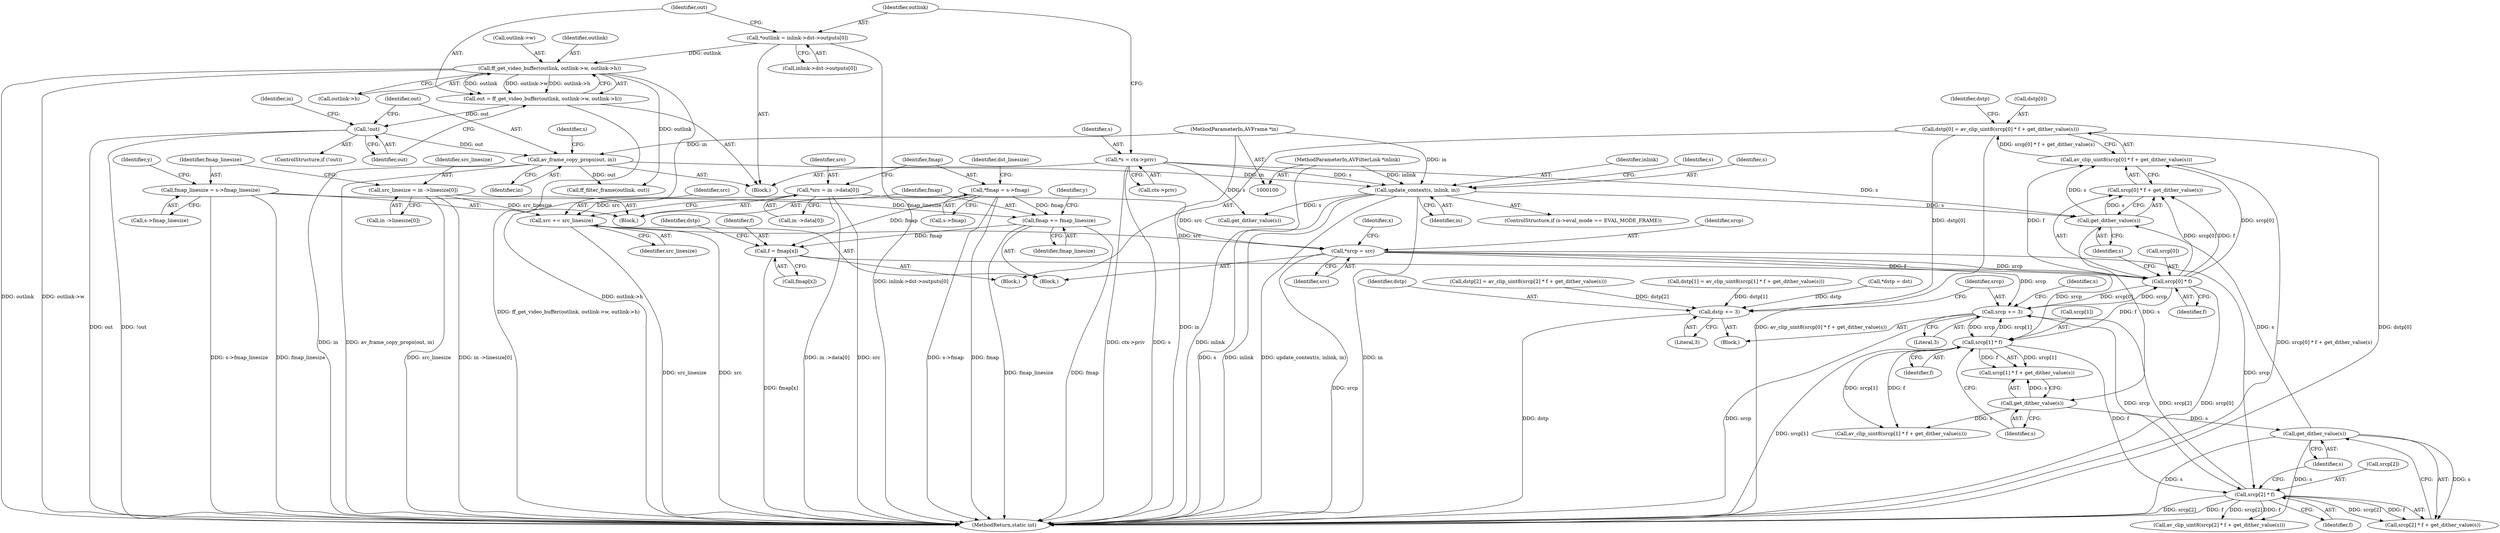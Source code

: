 digraph "0_FFmpeg_e43a0a232dbf6d3c161823c2e07c52e76227a1bc_10@integer" {
"1000261" [label="(Call,dstp[0] = av_clip_uint8(srcp[0] * f + get_dither_value(s)))"];
"1000265" [label="(Call,av_clip_uint8(srcp[0] * f + get_dither_value(s)))"];
"1000267" [label="(Call,srcp[0] * f)"];
"1000232" [label="(Call,*srcp = src)"];
"1000303" [label="(Call,src += src_linesize)"];
"1000202" [label="(Call,src_linesize = in ->linesize[0])"];
"1000180" [label="(Call,*src = in ->data[0])"];
"1000251" [label="(Call,srcp += 3)"];
"1000280" [label="(Call,srcp[1] * f)"];
"1000293" [label="(Call,srcp[2] * f)"];
"1000256" [label="(Call,f = fmap[x])"];
"1000188" [label="(Call,*fmap = s->fmap)"];
"1000306" [label="(Call,fmap += fmap_linesize)"];
"1000210" [label="(Call,fmap_linesize = s->fmap_linesize)"];
"1000272" [label="(Call,get_dither_value(s))"];
"1000158" [label="(Call,update_context(s, inlink, in))"];
"1000113" [label="(Call,*s = ctx->priv)"];
"1000101" [label="(MethodParameterIn,AVFilterLink *inlink)"];
"1000149" [label="(Call,av_frame_copy_props(out, in))"];
"1000140" [label="(Call,!out)"];
"1000129" [label="(Call,out = ff_get_video_buffer(outlink, outlink->w, outlink->h))"];
"1000131" [label="(Call,ff_get_video_buffer(outlink, outlink->w, outlink->h))"];
"1000119" [label="(Call,*outlink = inlink->dst->outputs[0])"];
"1000102" [label="(MethodParameterIn,AVFrame *in)"];
"1000298" [label="(Call,get_dither_value(s))"];
"1000285" [label="(Call,get_dither_value(s))"];
"1000248" [label="(Call,dstp += 3)"];
"1000251" [label="(Call,srcp += 3)"];
"1000258" [label="(Call,fmap[x])"];
"1000140" [label="(Call,!out)"];
"1000181" [label="(Identifier,src)"];
"1000170" [label="(Block,)"];
"1000136" [label="(Call,outlink->h)"];
"1000228" [label="(Call,*dstp = dst)"];
"1000139" [label="(ControlStructure,if (!out))"];
"1000189" [label="(Identifier,fmap)"];
"1000249" [label="(Identifier,dstp)"];
"1000103" [label="(Block,)"];
"1000298" [label="(Call,get_dither_value(s))"];
"1000202" [label="(Call,src_linesize = in ->linesize[0])"];
"1000121" [label="(Call,inlink->dst->outputs[0])"];
"1000212" [label="(Call,s->fmap_linesize)"];
"1000151" [label="(Identifier,in)"];
"1000114" [label="(Identifier,s)"];
"1000307" [label="(Identifier,fmap)"];
"1000263" [label="(Identifier,dstp)"];
"1000266" [label="(Call,srcp[0] * f + get_dither_value(s))"];
"1000250" [label="(Literal,3)"];
"1000308" [label="(Identifier,fmap_linesize)"];
"1000182" [label="(Call,in ->data[0])"];
"1000195" [label="(Identifier,dst_linesize)"];
"1000226" [label="(Block,)"];
"1000141" [label="(Identifier,out)"];
"1000261" [label="(Call,dstp[0] = av_clip_uint8(srcp[0] * f + get_dither_value(s)))"];
"1000252" [label="(Identifier,srcp)"];
"1000129" [label="(Call,out = ff_get_video_buffer(outlink, outlink->w, outlink->h))"];
"1000291" [label="(Call,av_clip_uint8(srcp[2] * f + get_dither_value(s)))"];
"1000276" [label="(Identifier,dstp)"];
"1000285" [label="(Call,get_dither_value(s))"];
"1000271" [label="(Identifier,f)"];
"1000203" [label="(Identifier,src_linesize)"];
"1000511" [label="(MethodReturn,static int)"];
"1000149" [label="(Call,av_frame_copy_props(out, in))"];
"1000286" [label="(Identifier,s)"];
"1000160" [label="(Identifier,inlink)"];
"1000280" [label="(Call,srcp[1] * f)"];
"1000247" [label="(Block,)"];
"1000158" [label="(Call,update_context(s, inlink, in))"];
"1000293" [label="(Call,srcp[2] * f)"];
"1000166" [label="(Identifier,s)"];
"1000253" [label="(Literal,3)"];
"1000131" [label="(Call,ff_get_video_buffer(outlink, outlink->w, outlink->h))"];
"1000161" [label="(Identifier,in)"];
"1000101" [label="(MethodParameterIn,AVFilterLink *inlink)"];
"1000306" [label="(Call,fmap += fmap_linesize)"];
"1000159" [label="(Identifier,s)"];
"1000102" [label="(MethodParameterIn,AVFrame *in)"];
"1000190" [label="(Call,s->fmap)"];
"1000237" [label="(Identifier,x)"];
"1000113" [label="(Call,*s = ctx->priv)"];
"1000265" [label="(Call,av_clip_uint8(srcp[0] * f + get_dither_value(s)))"];
"1000508" [label="(Call,ff_filter_frame(outlink, out))"];
"1000278" [label="(Call,av_clip_uint8(srcp[1] * f + get_dither_value(s)))"];
"1000188" [label="(Call,*fmap = s->fmap)"];
"1000204" [label="(Call,in ->linesize[0])"];
"1000152" [label="(ControlStructure,if (s->eval_mode == EVAL_MODE_FRAME))"];
"1000210" [label="(Call,fmap_linesize = s->fmap_linesize)"];
"1000256" [label="(Call,f = fmap[x])"];
"1000132" [label="(Identifier,outlink)"];
"1000294" [label="(Call,srcp[2])"];
"1000297" [label="(Identifier,f)"];
"1000234" [label="(Identifier,src)"];
"1000292" [label="(Call,srcp[2] * f + get_dither_value(s))"];
"1000287" [label="(Call,dstp[2] = av_clip_uint8(srcp[2] * f + get_dither_value(s)))"];
"1000150" [label="(Identifier,out)"];
"1000120" [label="(Identifier,outlink)"];
"1000232" [label="(Call,*srcp = src)"];
"1000284" [label="(Identifier,f)"];
"1000133" [label="(Call,outlink->w)"];
"1000262" [label="(Call,dstp[0])"];
"1000457" [label="(Call,get_dither_value(s))"];
"1000233" [label="(Identifier,srcp)"];
"1000267" [label="(Call,srcp[0] * f)"];
"1000155" [label="(Identifier,s)"];
"1000273" [label="(Identifier,s)"];
"1000145" [label="(Identifier,in)"];
"1000279" [label="(Call,srcp[1] * f + get_dither_value(s))"];
"1000130" [label="(Identifier,out)"];
"1000240" [label="(Identifier,x)"];
"1000305" [label="(Identifier,src_linesize)"];
"1000119" [label="(Call,*outlink = inlink->dst->outputs[0])"];
"1000217" [label="(Identifier,y)"];
"1000304" [label="(Identifier,src)"];
"1000268" [label="(Call,srcp[0])"];
"1000257" [label="(Identifier,f)"];
"1000303" [label="(Call,src += src_linesize)"];
"1000272" [label="(Call,get_dither_value(s))"];
"1000299" [label="(Identifier,s)"];
"1000254" [label="(Block,)"];
"1000225" [label="(Identifier,y)"];
"1000281" [label="(Call,srcp[1])"];
"1000180" [label="(Call,*src = in ->data[0])"];
"1000211" [label="(Identifier,fmap_linesize)"];
"1000248" [label="(Call,dstp += 3)"];
"1000115" [label="(Call,ctx->priv)"];
"1000274" [label="(Call,dstp[1] = av_clip_uint8(srcp[1] * f + get_dither_value(s)))"];
"1000261" -> "1000254"  [label="AST: "];
"1000261" -> "1000265"  [label="CFG: "];
"1000262" -> "1000261"  [label="AST: "];
"1000265" -> "1000261"  [label="AST: "];
"1000276" -> "1000261"  [label="CFG: "];
"1000261" -> "1000511"  [label="DDG: av_clip_uint8(srcp[0] * f + get_dither_value(s))"];
"1000261" -> "1000511"  [label="DDG: dstp[0]"];
"1000261" -> "1000248"  [label="DDG: dstp[0]"];
"1000265" -> "1000261"  [label="DDG: srcp[0] * f + get_dither_value(s)"];
"1000265" -> "1000266"  [label="CFG: "];
"1000266" -> "1000265"  [label="AST: "];
"1000265" -> "1000511"  [label="DDG: srcp[0] * f + get_dither_value(s)"];
"1000267" -> "1000265"  [label="DDG: srcp[0]"];
"1000267" -> "1000265"  [label="DDG: f"];
"1000272" -> "1000265"  [label="DDG: s"];
"1000267" -> "1000266"  [label="AST: "];
"1000267" -> "1000271"  [label="CFG: "];
"1000268" -> "1000267"  [label="AST: "];
"1000271" -> "1000267"  [label="AST: "];
"1000273" -> "1000267"  [label="CFG: "];
"1000267" -> "1000511"  [label="DDG: srcp[0]"];
"1000267" -> "1000251"  [label="DDG: srcp[0]"];
"1000267" -> "1000266"  [label="DDG: srcp[0]"];
"1000267" -> "1000266"  [label="DDG: f"];
"1000232" -> "1000267"  [label="DDG: srcp"];
"1000251" -> "1000267"  [label="DDG: srcp"];
"1000256" -> "1000267"  [label="DDG: f"];
"1000267" -> "1000280"  [label="DDG: f"];
"1000232" -> "1000226"  [label="AST: "];
"1000232" -> "1000234"  [label="CFG: "];
"1000233" -> "1000232"  [label="AST: "];
"1000234" -> "1000232"  [label="AST: "];
"1000237" -> "1000232"  [label="CFG: "];
"1000232" -> "1000511"  [label="DDG: srcp"];
"1000303" -> "1000232"  [label="DDG: src"];
"1000180" -> "1000232"  [label="DDG: src"];
"1000232" -> "1000251"  [label="DDG: srcp"];
"1000232" -> "1000280"  [label="DDG: srcp"];
"1000232" -> "1000293"  [label="DDG: srcp"];
"1000303" -> "1000226"  [label="AST: "];
"1000303" -> "1000305"  [label="CFG: "];
"1000304" -> "1000303"  [label="AST: "];
"1000305" -> "1000303"  [label="AST: "];
"1000307" -> "1000303"  [label="CFG: "];
"1000303" -> "1000511"  [label="DDG: src"];
"1000303" -> "1000511"  [label="DDG: src_linesize"];
"1000202" -> "1000303"  [label="DDG: src_linesize"];
"1000180" -> "1000303"  [label="DDG: src"];
"1000202" -> "1000170"  [label="AST: "];
"1000202" -> "1000204"  [label="CFG: "];
"1000203" -> "1000202"  [label="AST: "];
"1000204" -> "1000202"  [label="AST: "];
"1000211" -> "1000202"  [label="CFG: "];
"1000202" -> "1000511"  [label="DDG: src_linesize"];
"1000202" -> "1000511"  [label="DDG: in ->linesize[0]"];
"1000180" -> "1000170"  [label="AST: "];
"1000180" -> "1000182"  [label="CFG: "];
"1000181" -> "1000180"  [label="AST: "];
"1000182" -> "1000180"  [label="AST: "];
"1000189" -> "1000180"  [label="CFG: "];
"1000180" -> "1000511"  [label="DDG: in ->data[0]"];
"1000180" -> "1000511"  [label="DDG: src"];
"1000251" -> "1000247"  [label="AST: "];
"1000251" -> "1000253"  [label="CFG: "];
"1000252" -> "1000251"  [label="AST: "];
"1000253" -> "1000251"  [label="AST: "];
"1000240" -> "1000251"  [label="CFG: "];
"1000251" -> "1000511"  [label="DDG: srcp"];
"1000280" -> "1000251"  [label="DDG: srcp[1]"];
"1000293" -> "1000251"  [label="DDG: srcp[2]"];
"1000251" -> "1000280"  [label="DDG: srcp"];
"1000251" -> "1000293"  [label="DDG: srcp"];
"1000280" -> "1000279"  [label="AST: "];
"1000280" -> "1000284"  [label="CFG: "];
"1000281" -> "1000280"  [label="AST: "];
"1000284" -> "1000280"  [label="AST: "];
"1000286" -> "1000280"  [label="CFG: "];
"1000280" -> "1000511"  [label="DDG: srcp[1]"];
"1000280" -> "1000278"  [label="DDG: srcp[1]"];
"1000280" -> "1000278"  [label="DDG: f"];
"1000280" -> "1000279"  [label="DDG: srcp[1]"];
"1000280" -> "1000279"  [label="DDG: f"];
"1000280" -> "1000293"  [label="DDG: f"];
"1000293" -> "1000292"  [label="AST: "];
"1000293" -> "1000297"  [label="CFG: "];
"1000294" -> "1000293"  [label="AST: "];
"1000297" -> "1000293"  [label="AST: "];
"1000299" -> "1000293"  [label="CFG: "];
"1000293" -> "1000511"  [label="DDG: srcp[2]"];
"1000293" -> "1000511"  [label="DDG: f"];
"1000293" -> "1000291"  [label="DDG: srcp[2]"];
"1000293" -> "1000291"  [label="DDG: f"];
"1000293" -> "1000292"  [label="DDG: srcp[2]"];
"1000293" -> "1000292"  [label="DDG: f"];
"1000256" -> "1000254"  [label="AST: "];
"1000256" -> "1000258"  [label="CFG: "];
"1000257" -> "1000256"  [label="AST: "];
"1000258" -> "1000256"  [label="AST: "];
"1000263" -> "1000256"  [label="CFG: "];
"1000256" -> "1000511"  [label="DDG: fmap[x]"];
"1000188" -> "1000256"  [label="DDG: fmap"];
"1000306" -> "1000256"  [label="DDG: fmap"];
"1000188" -> "1000170"  [label="AST: "];
"1000188" -> "1000190"  [label="CFG: "];
"1000189" -> "1000188"  [label="AST: "];
"1000190" -> "1000188"  [label="AST: "];
"1000195" -> "1000188"  [label="CFG: "];
"1000188" -> "1000511"  [label="DDG: s->fmap"];
"1000188" -> "1000511"  [label="DDG: fmap"];
"1000188" -> "1000306"  [label="DDG: fmap"];
"1000306" -> "1000226"  [label="AST: "];
"1000306" -> "1000308"  [label="CFG: "];
"1000307" -> "1000306"  [label="AST: "];
"1000308" -> "1000306"  [label="AST: "];
"1000225" -> "1000306"  [label="CFG: "];
"1000306" -> "1000511"  [label="DDG: fmap"];
"1000306" -> "1000511"  [label="DDG: fmap_linesize"];
"1000210" -> "1000306"  [label="DDG: fmap_linesize"];
"1000210" -> "1000170"  [label="AST: "];
"1000210" -> "1000212"  [label="CFG: "];
"1000211" -> "1000210"  [label="AST: "];
"1000212" -> "1000210"  [label="AST: "];
"1000217" -> "1000210"  [label="CFG: "];
"1000210" -> "1000511"  [label="DDG: s->fmap_linesize"];
"1000210" -> "1000511"  [label="DDG: fmap_linesize"];
"1000272" -> "1000266"  [label="AST: "];
"1000272" -> "1000273"  [label="CFG: "];
"1000273" -> "1000272"  [label="AST: "];
"1000266" -> "1000272"  [label="CFG: "];
"1000272" -> "1000266"  [label="DDG: s"];
"1000158" -> "1000272"  [label="DDG: s"];
"1000298" -> "1000272"  [label="DDG: s"];
"1000113" -> "1000272"  [label="DDG: s"];
"1000272" -> "1000285"  [label="DDG: s"];
"1000158" -> "1000152"  [label="AST: "];
"1000158" -> "1000161"  [label="CFG: "];
"1000159" -> "1000158"  [label="AST: "];
"1000160" -> "1000158"  [label="AST: "];
"1000161" -> "1000158"  [label="AST: "];
"1000166" -> "1000158"  [label="CFG: "];
"1000158" -> "1000511"  [label="DDG: s"];
"1000158" -> "1000511"  [label="DDG: inlink"];
"1000158" -> "1000511"  [label="DDG: update_context(s, inlink, in)"];
"1000158" -> "1000511"  [label="DDG: in"];
"1000113" -> "1000158"  [label="DDG: s"];
"1000101" -> "1000158"  [label="DDG: inlink"];
"1000149" -> "1000158"  [label="DDG: in"];
"1000102" -> "1000158"  [label="DDG: in"];
"1000158" -> "1000457"  [label="DDG: s"];
"1000113" -> "1000103"  [label="AST: "];
"1000113" -> "1000115"  [label="CFG: "];
"1000114" -> "1000113"  [label="AST: "];
"1000115" -> "1000113"  [label="AST: "];
"1000120" -> "1000113"  [label="CFG: "];
"1000113" -> "1000511"  [label="DDG: s"];
"1000113" -> "1000511"  [label="DDG: ctx->priv"];
"1000113" -> "1000457"  [label="DDG: s"];
"1000101" -> "1000100"  [label="AST: "];
"1000101" -> "1000511"  [label="DDG: inlink"];
"1000149" -> "1000103"  [label="AST: "];
"1000149" -> "1000151"  [label="CFG: "];
"1000150" -> "1000149"  [label="AST: "];
"1000151" -> "1000149"  [label="AST: "];
"1000155" -> "1000149"  [label="CFG: "];
"1000149" -> "1000511"  [label="DDG: in"];
"1000149" -> "1000511"  [label="DDG: av_frame_copy_props(out, in)"];
"1000140" -> "1000149"  [label="DDG: out"];
"1000102" -> "1000149"  [label="DDG: in"];
"1000149" -> "1000508"  [label="DDG: out"];
"1000140" -> "1000139"  [label="AST: "];
"1000140" -> "1000141"  [label="CFG: "];
"1000141" -> "1000140"  [label="AST: "];
"1000145" -> "1000140"  [label="CFG: "];
"1000150" -> "1000140"  [label="CFG: "];
"1000140" -> "1000511"  [label="DDG: out"];
"1000140" -> "1000511"  [label="DDG: !out"];
"1000129" -> "1000140"  [label="DDG: out"];
"1000129" -> "1000103"  [label="AST: "];
"1000129" -> "1000131"  [label="CFG: "];
"1000130" -> "1000129"  [label="AST: "];
"1000131" -> "1000129"  [label="AST: "];
"1000141" -> "1000129"  [label="CFG: "];
"1000129" -> "1000511"  [label="DDG: ff_get_video_buffer(outlink, outlink->w, outlink->h)"];
"1000131" -> "1000129"  [label="DDG: outlink"];
"1000131" -> "1000129"  [label="DDG: outlink->w"];
"1000131" -> "1000129"  [label="DDG: outlink->h"];
"1000131" -> "1000136"  [label="CFG: "];
"1000132" -> "1000131"  [label="AST: "];
"1000133" -> "1000131"  [label="AST: "];
"1000136" -> "1000131"  [label="AST: "];
"1000131" -> "1000511"  [label="DDG: outlink"];
"1000131" -> "1000511"  [label="DDG: outlink->w"];
"1000131" -> "1000511"  [label="DDG: outlink->h"];
"1000119" -> "1000131"  [label="DDG: outlink"];
"1000131" -> "1000508"  [label="DDG: outlink"];
"1000119" -> "1000103"  [label="AST: "];
"1000119" -> "1000121"  [label="CFG: "];
"1000120" -> "1000119"  [label="AST: "];
"1000121" -> "1000119"  [label="AST: "];
"1000130" -> "1000119"  [label="CFG: "];
"1000119" -> "1000511"  [label="DDG: inlink->dst->outputs[0]"];
"1000102" -> "1000100"  [label="AST: "];
"1000102" -> "1000511"  [label="DDG: in"];
"1000298" -> "1000292"  [label="AST: "];
"1000298" -> "1000299"  [label="CFG: "];
"1000299" -> "1000298"  [label="AST: "];
"1000292" -> "1000298"  [label="CFG: "];
"1000298" -> "1000511"  [label="DDG: s"];
"1000298" -> "1000291"  [label="DDG: s"];
"1000298" -> "1000292"  [label="DDG: s"];
"1000285" -> "1000298"  [label="DDG: s"];
"1000285" -> "1000279"  [label="AST: "];
"1000285" -> "1000286"  [label="CFG: "];
"1000286" -> "1000285"  [label="AST: "];
"1000279" -> "1000285"  [label="CFG: "];
"1000285" -> "1000278"  [label="DDG: s"];
"1000285" -> "1000279"  [label="DDG: s"];
"1000248" -> "1000247"  [label="AST: "];
"1000248" -> "1000250"  [label="CFG: "];
"1000249" -> "1000248"  [label="AST: "];
"1000250" -> "1000248"  [label="AST: "];
"1000252" -> "1000248"  [label="CFG: "];
"1000248" -> "1000511"  [label="DDG: dstp"];
"1000274" -> "1000248"  [label="DDG: dstp[1]"];
"1000228" -> "1000248"  [label="DDG: dstp"];
"1000287" -> "1000248"  [label="DDG: dstp[2]"];
}
